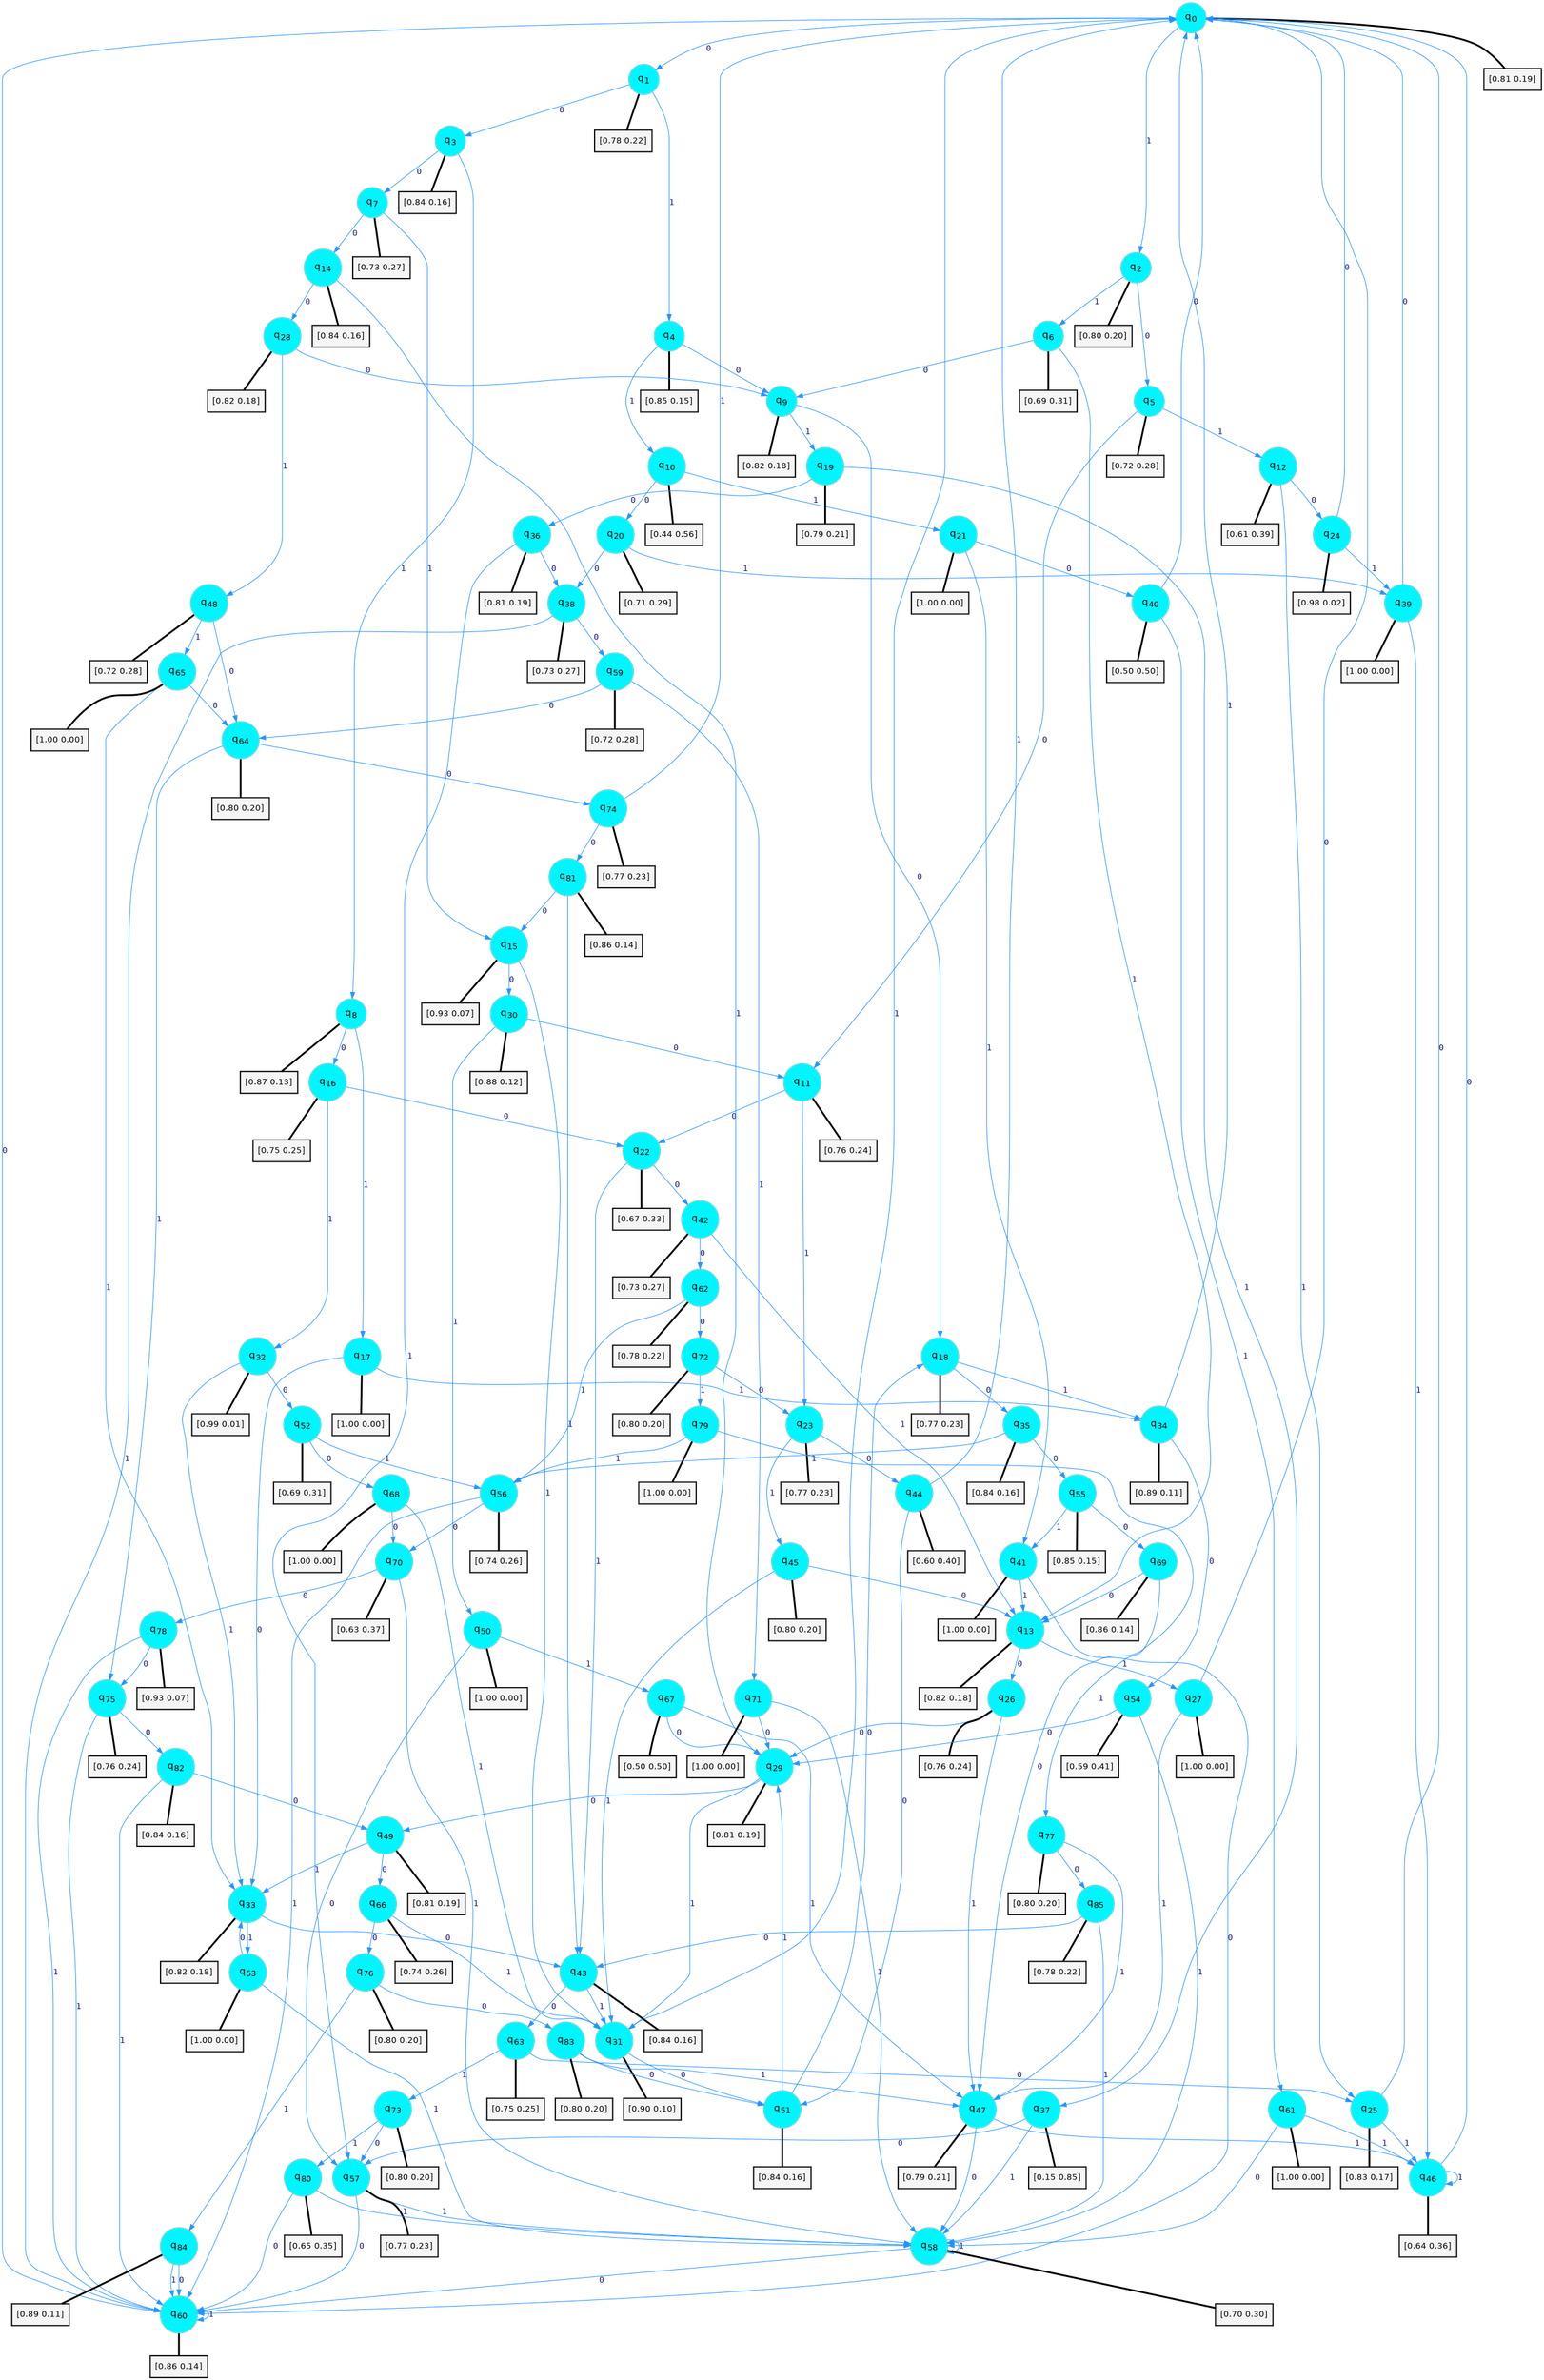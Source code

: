 digraph G {
graph [
bgcolor=transparent, dpi=300, rankdir=TD, size="40,25"];
node [
color=gray, fillcolor=turquoise1, fontcolor=black, fontname=Helvetica, fontsize=16, fontweight=bold, shape=circle, style=filled];
edge [
arrowsize=1, color=dodgerblue1, fontcolor=midnightblue, fontname=courier, fontweight=bold, penwidth=1, style=solid, weight=20];
0[label=<q<SUB>0</SUB>>];
1[label=<q<SUB>1</SUB>>];
2[label=<q<SUB>2</SUB>>];
3[label=<q<SUB>3</SUB>>];
4[label=<q<SUB>4</SUB>>];
5[label=<q<SUB>5</SUB>>];
6[label=<q<SUB>6</SUB>>];
7[label=<q<SUB>7</SUB>>];
8[label=<q<SUB>8</SUB>>];
9[label=<q<SUB>9</SUB>>];
10[label=<q<SUB>10</SUB>>];
11[label=<q<SUB>11</SUB>>];
12[label=<q<SUB>12</SUB>>];
13[label=<q<SUB>13</SUB>>];
14[label=<q<SUB>14</SUB>>];
15[label=<q<SUB>15</SUB>>];
16[label=<q<SUB>16</SUB>>];
17[label=<q<SUB>17</SUB>>];
18[label=<q<SUB>18</SUB>>];
19[label=<q<SUB>19</SUB>>];
20[label=<q<SUB>20</SUB>>];
21[label=<q<SUB>21</SUB>>];
22[label=<q<SUB>22</SUB>>];
23[label=<q<SUB>23</SUB>>];
24[label=<q<SUB>24</SUB>>];
25[label=<q<SUB>25</SUB>>];
26[label=<q<SUB>26</SUB>>];
27[label=<q<SUB>27</SUB>>];
28[label=<q<SUB>28</SUB>>];
29[label=<q<SUB>29</SUB>>];
30[label=<q<SUB>30</SUB>>];
31[label=<q<SUB>31</SUB>>];
32[label=<q<SUB>32</SUB>>];
33[label=<q<SUB>33</SUB>>];
34[label=<q<SUB>34</SUB>>];
35[label=<q<SUB>35</SUB>>];
36[label=<q<SUB>36</SUB>>];
37[label=<q<SUB>37</SUB>>];
38[label=<q<SUB>38</SUB>>];
39[label=<q<SUB>39</SUB>>];
40[label=<q<SUB>40</SUB>>];
41[label=<q<SUB>41</SUB>>];
42[label=<q<SUB>42</SUB>>];
43[label=<q<SUB>43</SUB>>];
44[label=<q<SUB>44</SUB>>];
45[label=<q<SUB>45</SUB>>];
46[label=<q<SUB>46</SUB>>];
47[label=<q<SUB>47</SUB>>];
48[label=<q<SUB>48</SUB>>];
49[label=<q<SUB>49</SUB>>];
50[label=<q<SUB>50</SUB>>];
51[label=<q<SUB>51</SUB>>];
52[label=<q<SUB>52</SUB>>];
53[label=<q<SUB>53</SUB>>];
54[label=<q<SUB>54</SUB>>];
55[label=<q<SUB>55</SUB>>];
56[label=<q<SUB>56</SUB>>];
57[label=<q<SUB>57</SUB>>];
58[label=<q<SUB>58</SUB>>];
59[label=<q<SUB>59</SUB>>];
60[label=<q<SUB>60</SUB>>];
61[label=<q<SUB>61</SUB>>];
62[label=<q<SUB>62</SUB>>];
63[label=<q<SUB>63</SUB>>];
64[label=<q<SUB>64</SUB>>];
65[label=<q<SUB>65</SUB>>];
66[label=<q<SUB>66</SUB>>];
67[label=<q<SUB>67</SUB>>];
68[label=<q<SUB>68</SUB>>];
69[label=<q<SUB>69</SUB>>];
70[label=<q<SUB>70</SUB>>];
71[label=<q<SUB>71</SUB>>];
72[label=<q<SUB>72</SUB>>];
73[label=<q<SUB>73</SUB>>];
74[label=<q<SUB>74</SUB>>];
75[label=<q<SUB>75</SUB>>];
76[label=<q<SUB>76</SUB>>];
77[label=<q<SUB>77</SUB>>];
78[label=<q<SUB>78</SUB>>];
79[label=<q<SUB>79</SUB>>];
80[label=<q<SUB>80</SUB>>];
81[label=<q<SUB>81</SUB>>];
82[label=<q<SUB>82</SUB>>];
83[label=<q<SUB>83</SUB>>];
84[label=<q<SUB>84</SUB>>];
85[label=<q<SUB>85</SUB>>];
86[label="[0.81 0.19]", shape=box,fontcolor=black, fontname=Helvetica, fontsize=14, penwidth=2, fillcolor=whitesmoke,color=black];
87[label="[0.78 0.22]", shape=box,fontcolor=black, fontname=Helvetica, fontsize=14, penwidth=2, fillcolor=whitesmoke,color=black];
88[label="[0.80 0.20]", shape=box,fontcolor=black, fontname=Helvetica, fontsize=14, penwidth=2, fillcolor=whitesmoke,color=black];
89[label="[0.84 0.16]", shape=box,fontcolor=black, fontname=Helvetica, fontsize=14, penwidth=2, fillcolor=whitesmoke,color=black];
90[label="[0.85 0.15]", shape=box,fontcolor=black, fontname=Helvetica, fontsize=14, penwidth=2, fillcolor=whitesmoke,color=black];
91[label="[0.72 0.28]", shape=box,fontcolor=black, fontname=Helvetica, fontsize=14, penwidth=2, fillcolor=whitesmoke,color=black];
92[label="[0.69 0.31]", shape=box,fontcolor=black, fontname=Helvetica, fontsize=14, penwidth=2, fillcolor=whitesmoke,color=black];
93[label="[0.73 0.27]", shape=box,fontcolor=black, fontname=Helvetica, fontsize=14, penwidth=2, fillcolor=whitesmoke,color=black];
94[label="[0.87 0.13]", shape=box,fontcolor=black, fontname=Helvetica, fontsize=14, penwidth=2, fillcolor=whitesmoke,color=black];
95[label="[0.82 0.18]", shape=box,fontcolor=black, fontname=Helvetica, fontsize=14, penwidth=2, fillcolor=whitesmoke,color=black];
96[label="[0.44 0.56]", shape=box,fontcolor=black, fontname=Helvetica, fontsize=14, penwidth=2, fillcolor=whitesmoke,color=black];
97[label="[0.76 0.24]", shape=box,fontcolor=black, fontname=Helvetica, fontsize=14, penwidth=2, fillcolor=whitesmoke,color=black];
98[label="[0.61 0.39]", shape=box,fontcolor=black, fontname=Helvetica, fontsize=14, penwidth=2, fillcolor=whitesmoke,color=black];
99[label="[0.82 0.18]", shape=box,fontcolor=black, fontname=Helvetica, fontsize=14, penwidth=2, fillcolor=whitesmoke,color=black];
100[label="[0.84 0.16]", shape=box,fontcolor=black, fontname=Helvetica, fontsize=14, penwidth=2, fillcolor=whitesmoke,color=black];
101[label="[0.93 0.07]", shape=box,fontcolor=black, fontname=Helvetica, fontsize=14, penwidth=2, fillcolor=whitesmoke,color=black];
102[label="[0.75 0.25]", shape=box,fontcolor=black, fontname=Helvetica, fontsize=14, penwidth=2, fillcolor=whitesmoke,color=black];
103[label="[1.00 0.00]", shape=box,fontcolor=black, fontname=Helvetica, fontsize=14, penwidth=2, fillcolor=whitesmoke,color=black];
104[label="[0.77 0.23]", shape=box,fontcolor=black, fontname=Helvetica, fontsize=14, penwidth=2, fillcolor=whitesmoke,color=black];
105[label="[0.79 0.21]", shape=box,fontcolor=black, fontname=Helvetica, fontsize=14, penwidth=2, fillcolor=whitesmoke,color=black];
106[label="[0.71 0.29]", shape=box,fontcolor=black, fontname=Helvetica, fontsize=14, penwidth=2, fillcolor=whitesmoke,color=black];
107[label="[1.00 0.00]", shape=box,fontcolor=black, fontname=Helvetica, fontsize=14, penwidth=2, fillcolor=whitesmoke,color=black];
108[label="[0.67 0.33]", shape=box,fontcolor=black, fontname=Helvetica, fontsize=14, penwidth=2, fillcolor=whitesmoke,color=black];
109[label="[0.77 0.23]", shape=box,fontcolor=black, fontname=Helvetica, fontsize=14, penwidth=2, fillcolor=whitesmoke,color=black];
110[label="[0.98 0.02]", shape=box,fontcolor=black, fontname=Helvetica, fontsize=14, penwidth=2, fillcolor=whitesmoke,color=black];
111[label="[0.83 0.17]", shape=box,fontcolor=black, fontname=Helvetica, fontsize=14, penwidth=2, fillcolor=whitesmoke,color=black];
112[label="[0.76 0.24]", shape=box,fontcolor=black, fontname=Helvetica, fontsize=14, penwidth=2, fillcolor=whitesmoke,color=black];
113[label="[1.00 0.00]", shape=box,fontcolor=black, fontname=Helvetica, fontsize=14, penwidth=2, fillcolor=whitesmoke,color=black];
114[label="[0.82 0.18]", shape=box,fontcolor=black, fontname=Helvetica, fontsize=14, penwidth=2, fillcolor=whitesmoke,color=black];
115[label="[0.81 0.19]", shape=box,fontcolor=black, fontname=Helvetica, fontsize=14, penwidth=2, fillcolor=whitesmoke,color=black];
116[label="[0.88 0.12]", shape=box,fontcolor=black, fontname=Helvetica, fontsize=14, penwidth=2, fillcolor=whitesmoke,color=black];
117[label="[0.90 0.10]", shape=box,fontcolor=black, fontname=Helvetica, fontsize=14, penwidth=2, fillcolor=whitesmoke,color=black];
118[label="[0.99 0.01]", shape=box,fontcolor=black, fontname=Helvetica, fontsize=14, penwidth=2, fillcolor=whitesmoke,color=black];
119[label="[0.82 0.18]", shape=box,fontcolor=black, fontname=Helvetica, fontsize=14, penwidth=2, fillcolor=whitesmoke,color=black];
120[label="[0.89 0.11]", shape=box,fontcolor=black, fontname=Helvetica, fontsize=14, penwidth=2, fillcolor=whitesmoke,color=black];
121[label="[0.84 0.16]", shape=box,fontcolor=black, fontname=Helvetica, fontsize=14, penwidth=2, fillcolor=whitesmoke,color=black];
122[label="[0.81 0.19]", shape=box,fontcolor=black, fontname=Helvetica, fontsize=14, penwidth=2, fillcolor=whitesmoke,color=black];
123[label="[0.15 0.85]", shape=box,fontcolor=black, fontname=Helvetica, fontsize=14, penwidth=2, fillcolor=whitesmoke,color=black];
124[label="[0.73 0.27]", shape=box,fontcolor=black, fontname=Helvetica, fontsize=14, penwidth=2, fillcolor=whitesmoke,color=black];
125[label="[1.00 0.00]", shape=box,fontcolor=black, fontname=Helvetica, fontsize=14, penwidth=2, fillcolor=whitesmoke,color=black];
126[label="[0.50 0.50]", shape=box,fontcolor=black, fontname=Helvetica, fontsize=14, penwidth=2, fillcolor=whitesmoke,color=black];
127[label="[1.00 0.00]", shape=box,fontcolor=black, fontname=Helvetica, fontsize=14, penwidth=2, fillcolor=whitesmoke,color=black];
128[label="[0.73 0.27]", shape=box,fontcolor=black, fontname=Helvetica, fontsize=14, penwidth=2, fillcolor=whitesmoke,color=black];
129[label="[0.84 0.16]", shape=box,fontcolor=black, fontname=Helvetica, fontsize=14, penwidth=2, fillcolor=whitesmoke,color=black];
130[label="[0.60 0.40]", shape=box,fontcolor=black, fontname=Helvetica, fontsize=14, penwidth=2, fillcolor=whitesmoke,color=black];
131[label="[0.80 0.20]", shape=box,fontcolor=black, fontname=Helvetica, fontsize=14, penwidth=2, fillcolor=whitesmoke,color=black];
132[label="[0.64 0.36]", shape=box,fontcolor=black, fontname=Helvetica, fontsize=14, penwidth=2, fillcolor=whitesmoke,color=black];
133[label="[0.79 0.21]", shape=box,fontcolor=black, fontname=Helvetica, fontsize=14, penwidth=2, fillcolor=whitesmoke,color=black];
134[label="[0.72 0.28]", shape=box,fontcolor=black, fontname=Helvetica, fontsize=14, penwidth=2, fillcolor=whitesmoke,color=black];
135[label="[0.81 0.19]", shape=box,fontcolor=black, fontname=Helvetica, fontsize=14, penwidth=2, fillcolor=whitesmoke,color=black];
136[label="[1.00 0.00]", shape=box,fontcolor=black, fontname=Helvetica, fontsize=14, penwidth=2, fillcolor=whitesmoke,color=black];
137[label="[0.84 0.16]", shape=box,fontcolor=black, fontname=Helvetica, fontsize=14, penwidth=2, fillcolor=whitesmoke,color=black];
138[label="[0.69 0.31]", shape=box,fontcolor=black, fontname=Helvetica, fontsize=14, penwidth=2, fillcolor=whitesmoke,color=black];
139[label="[1.00 0.00]", shape=box,fontcolor=black, fontname=Helvetica, fontsize=14, penwidth=2, fillcolor=whitesmoke,color=black];
140[label="[0.59 0.41]", shape=box,fontcolor=black, fontname=Helvetica, fontsize=14, penwidth=2, fillcolor=whitesmoke,color=black];
141[label="[0.85 0.15]", shape=box,fontcolor=black, fontname=Helvetica, fontsize=14, penwidth=2, fillcolor=whitesmoke,color=black];
142[label="[0.74 0.26]", shape=box,fontcolor=black, fontname=Helvetica, fontsize=14, penwidth=2, fillcolor=whitesmoke,color=black];
143[label="[0.77 0.23]", shape=box,fontcolor=black, fontname=Helvetica, fontsize=14, penwidth=2, fillcolor=whitesmoke,color=black];
144[label="[0.70 0.30]", shape=box,fontcolor=black, fontname=Helvetica, fontsize=14, penwidth=2, fillcolor=whitesmoke,color=black];
145[label="[0.72 0.28]", shape=box,fontcolor=black, fontname=Helvetica, fontsize=14, penwidth=2, fillcolor=whitesmoke,color=black];
146[label="[0.86 0.14]", shape=box,fontcolor=black, fontname=Helvetica, fontsize=14, penwidth=2, fillcolor=whitesmoke,color=black];
147[label="[1.00 0.00]", shape=box,fontcolor=black, fontname=Helvetica, fontsize=14, penwidth=2, fillcolor=whitesmoke,color=black];
148[label="[0.78 0.22]", shape=box,fontcolor=black, fontname=Helvetica, fontsize=14, penwidth=2, fillcolor=whitesmoke,color=black];
149[label="[0.75 0.25]", shape=box,fontcolor=black, fontname=Helvetica, fontsize=14, penwidth=2, fillcolor=whitesmoke,color=black];
150[label="[0.80 0.20]", shape=box,fontcolor=black, fontname=Helvetica, fontsize=14, penwidth=2, fillcolor=whitesmoke,color=black];
151[label="[1.00 0.00]", shape=box,fontcolor=black, fontname=Helvetica, fontsize=14, penwidth=2, fillcolor=whitesmoke,color=black];
152[label="[0.74 0.26]", shape=box,fontcolor=black, fontname=Helvetica, fontsize=14, penwidth=2, fillcolor=whitesmoke,color=black];
153[label="[0.50 0.50]", shape=box,fontcolor=black, fontname=Helvetica, fontsize=14, penwidth=2, fillcolor=whitesmoke,color=black];
154[label="[1.00 0.00]", shape=box,fontcolor=black, fontname=Helvetica, fontsize=14, penwidth=2, fillcolor=whitesmoke,color=black];
155[label="[0.86 0.14]", shape=box,fontcolor=black, fontname=Helvetica, fontsize=14, penwidth=2, fillcolor=whitesmoke,color=black];
156[label="[0.63 0.37]", shape=box,fontcolor=black, fontname=Helvetica, fontsize=14, penwidth=2, fillcolor=whitesmoke,color=black];
157[label="[1.00 0.00]", shape=box,fontcolor=black, fontname=Helvetica, fontsize=14, penwidth=2, fillcolor=whitesmoke,color=black];
158[label="[0.80 0.20]", shape=box,fontcolor=black, fontname=Helvetica, fontsize=14, penwidth=2, fillcolor=whitesmoke,color=black];
159[label="[0.80 0.20]", shape=box,fontcolor=black, fontname=Helvetica, fontsize=14, penwidth=2, fillcolor=whitesmoke,color=black];
160[label="[0.77 0.23]", shape=box,fontcolor=black, fontname=Helvetica, fontsize=14, penwidth=2, fillcolor=whitesmoke,color=black];
161[label="[0.76 0.24]", shape=box,fontcolor=black, fontname=Helvetica, fontsize=14, penwidth=2, fillcolor=whitesmoke,color=black];
162[label="[0.80 0.20]", shape=box,fontcolor=black, fontname=Helvetica, fontsize=14, penwidth=2, fillcolor=whitesmoke,color=black];
163[label="[0.80 0.20]", shape=box,fontcolor=black, fontname=Helvetica, fontsize=14, penwidth=2, fillcolor=whitesmoke,color=black];
164[label="[0.93 0.07]", shape=box,fontcolor=black, fontname=Helvetica, fontsize=14, penwidth=2, fillcolor=whitesmoke,color=black];
165[label="[1.00 0.00]", shape=box,fontcolor=black, fontname=Helvetica, fontsize=14, penwidth=2, fillcolor=whitesmoke,color=black];
166[label="[0.65 0.35]", shape=box,fontcolor=black, fontname=Helvetica, fontsize=14, penwidth=2, fillcolor=whitesmoke,color=black];
167[label="[0.86 0.14]", shape=box,fontcolor=black, fontname=Helvetica, fontsize=14, penwidth=2, fillcolor=whitesmoke,color=black];
168[label="[0.84 0.16]", shape=box,fontcolor=black, fontname=Helvetica, fontsize=14, penwidth=2, fillcolor=whitesmoke,color=black];
169[label="[0.80 0.20]", shape=box,fontcolor=black, fontname=Helvetica, fontsize=14, penwidth=2, fillcolor=whitesmoke,color=black];
170[label="[0.89 0.11]", shape=box,fontcolor=black, fontname=Helvetica, fontsize=14, penwidth=2, fillcolor=whitesmoke,color=black];
171[label="[0.78 0.22]", shape=box,fontcolor=black, fontname=Helvetica, fontsize=14, penwidth=2, fillcolor=whitesmoke,color=black];
0->1 [label=0];
0->2 [label=1];
0->86 [arrowhead=none, penwidth=3,color=black];
1->3 [label=0];
1->4 [label=1];
1->87 [arrowhead=none, penwidth=3,color=black];
2->5 [label=0];
2->6 [label=1];
2->88 [arrowhead=none, penwidth=3,color=black];
3->7 [label=0];
3->8 [label=1];
3->89 [arrowhead=none, penwidth=3,color=black];
4->9 [label=0];
4->10 [label=1];
4->90 [arrowhead=none, penwidth=3,color=black];
5->11 [label=0];
5->12 [label=1];
5->91 [arrowhead=none, penwidth=3,color=black];
6->9 [label=0];
6->13 [label=1];
6->92 [arrowhead=none, penwidth=3,color=black];
7->14 [label=0];
7->15 [label=1];
7->93 [arrowhead=none, penwidth=3,color=black];
8->16 [label=0];
8->17 [label=1];
8->94 [arrowhead=none, penwidth=3,color=black];
9->18 [label=0];
9->19 [label=1];
9->95 [arrowhead=none, penwidth=3,color=black];
10->20 [label=0];
10->21 [label=1];
10->96 [arrowhead=none, penwidth=3,color=black];
11->22 [label=0];
11->23 [label=1];
11->97 [arrowhead=none, penwidth=3,color=black];
12->24 [label=0];
12->25 [label=1];
12->98 [arrowhead=none, penwidth=3,color=black];
13->26 [label=0];
13->27 [label=1];
13->99 [arrowhead=none, penwidth=3,color=black];
14->28 [label=0];
14->29 [label=1];
14->100 [arrowhead=none, penwidth=3,color=black];
15->30 [label=0];
15->31 [label=1];
15->101 [arrowhead=none, penwidth=3,color=black];
16->22 [label=0];
16->32 [label=1];
16->102 [arrowhead=none, penwidth=3,color=black];
17->33 [label=0];
17->34 [label=1];
17->103 [arrowhead=none, penwidth=3,color=black];
18->35 [label=0];
18->34 [label=1];
18->104 [arrowhead=none, penwidth=3,color=black];
19->36 [label=0];
19->37 [label=1];
19->105 [arrowhead=none, penwidth=3,color=black];
20->38 [label=0];
20->39 [label=1];
20->106 [arrowhead=none, penwidth=3,color=black];
21->40 [label=0];
21->41 [label=1];
21->107 [arrowhead=none, penwidth=3,color=black];
22->42 [label=0];
22->43 [label=1];
22->108 [arrowhead=none, penwidth=3,color=black];
23->44 [label=0];
23->45 [label=1];
23->109 [arrowhead=none, penwidth=3,color=black];
24->0 [label=0];
24->39 [label=1];
24->110 [arrowhead=none, penwidth=3,color=black];
25->0 [label=0];
25->46 [label=1];
25->111 [arrowhead=none, penwidth=3,color=black];
26->29 [label=0];
26->47 [label=1];
26->112 [arrowhead=none, penwidth=3,color=black];
27->0 [label=0];
27->47 [label=1];
27->113 [arrowhead=none, penwidth=3,color=black];
28->9 [label=0];
28->48 [label=1];
28->114 [arrowhead=none, penwidth=3,color=black];
29->49 [label=0];
29->31 [label=1];
29->115 [arrowhead=none, penwidth=3,color=black];
30->11 [label=0];
30->50 [label=1];
30->116 [arrowhead=none, penwidth=3,color=black];
31->51 [label=0];
31->0 [label=1];
31->117 [arrowhead=none, penwidth=3,color=black];
32->52 [label=0];
32->33 [label=1];
32->118 [arrowhead=none, penwidth=3,color=black];
33->43 [label=0];
33->53 [label=1];
33->119 [arrowhead=none, penwidth=3,color=black];
34->54 [label=0];
34->0 [label=1];
34->120 [arrowhead=none, penwidth=3,color=black];
35->55 [label=0];
35->56 [label=1];
35->121 [arrowhead=none, penwidth=3,color=black];
36->38 [label=0];
36->57 [label=1];
36->122 [arrowhead=none, penwidth=3,color=black];
37->57 [label=0];
37->58 [label=1];
37->123 [arrowhead=none, penwidth=3,color=black];
38->59 [label=0];
38->60 [label=1];
38->124 [arrowhead=none, penwidth=3,color=black];
39->0 [label=0];
39->46 [label=1];
39->125 [arrowhead=none, penwidth=3,color=black];
40->0 [label=0];
40->61 [label=1];
40->126 [arrowhead=none, penwidth=3,color=black];
41->60 [label=0];
41->13 [label=1];
41->127 [arrowhead=none, penwidth=3,color=black];
42->62 [label=0];
42->13 [label=1];
42->128 [arrowhead=none, penwidth=3,color=black];
43->63 [label=0];
43->31 [label=1];
43->129 [arrowhead=none, penwidth=3,color=black];
44->51 [label=0];
44->0 [label=1];
44->130 [arrowhead=none, penwidth=3,color=black];
45->13 [label=0];
45->31 [label=1];
45->131 [arrowhead=none, penwidth=3,color=black];
46->0 [label=0];
46->46 [label=1];
46->132 [arrowhead=none, penwidth=3,color=black];
47->58 [label=0];
47->46 [label=1];
47->133 [arrowhead=none, penwidth=3,color=black];
48->64 [label=0];
48->65 [label=1];
48->134 [arrowhead=none, penwidth=3,color=black];
49->66 [label=0];
49->33 [label=1];
49->135 [arrowhead=none, penwidth=3,color=black];
50->57 [label=0];
50->67 [label=1];
50->136 [arrowhead=none, penwidth=3,color=black];
51->18 [label=0];
51->29 [label=1];
51->137 [arrowhead=none, penwidth=3,color=black];
52->68 [label=0];
52->56 [label=1];
52->138 [arrowhead=none, penwidth=3,color=black];
53->33 [label=0];
53->58 [label=1];
53->139 [arrowhead=none, penwidth=3,color=black];
54->29 [label=0];
54->58 [label=1];
54->140 [arrowhead=none, penwidth=3,color=black];
55->69 [label=0];
55->41 [label=1];
55->141 [arrowhead=none, penwidth=3,color=black];
56->70 [label=0];
56->60 [label=1];
56->142 [arrowhead=none, penwidth=3,color=black];
57->60 [label=0];
57->58 [label=1];
57->143 [arrowhead=none, penwidth=3,color=black];
58->60 [label=0];
58->58 [label=1];
58->144 [arrowhead=none, penwidth=3,color=black];
59->64 [label=0];
59->71 [label=1];
59->145 [arrowhead=none, penwidth=3,color=black];
60->0 [label=0];
60->60 [label=1];
60->146 [arrowhead=none, penwidth=3,color=black];
61->58 [label=0];
61->46 [label=1];
61->147 [arrowhead=none, penwidth=3,color=black];
62->72 [label=0];
62->56 [label=1];
62->148 [arrowhead=none, penwidth=3,color=black];
63->25 [label=0];
63->73 [label=1];
63->149 [arrowhead=none, penwidth=3,color=black];
64->74 [label=0];
64->75 [label=1];
64->150 [arrowhead=none, penwidth=3,color=black];
65->64 [label=0];
65->33 [label=1];
65->151 [arrowhead=none, penwidth=3,color=black];
66->76 [label=0];
66->31 [label=1];
66->152 [arrowhead=none, penwidth=3,color=black];
67->29 [label=0];
67->47 [label=1];
67->153 [arrowhead=none, penwidth=3,color=black];
68->70 [label=0];
68->31 [label=1];
68->154 [arrowhead=none, penwidth=3,color=black];
69->13 [label=0];
69->77 [label=1];
69->155 [arrowhead=none, penwidth=3,color=black];
70->78 [label=0];
70->58 [label=1];
70->156 [arrowhead=none, penwidth=3,color=black];
71->29 [label=0];
71->58 [label=1];
71->157 [arrowhead=none, penwidth=3,color=black];
72->23 [label=0];
72->79 [label=1];
72->158 [arrowhead=none, penwidth=3,color=black];
73->57 [label=0];
73->80 [label=1];
73->159 [arrowhead=none, penwidth=3,color=black];
74->81 [label=0];
74->0 [label=1];
74->160 [arrowhead=none, penwidth=3,color=black];
75->82 [label=0];
75->60 [label=1];
75->161 [arrowhead=none, penwidth=3,color=black];
76->83 [label=0];
76->84 [label=1];
76->162 [arrowhead=none, penwidth=3,color=black];
77->85 [label=0];
77->47 [label=1];
77->163 [arrowhead=none, penwidth=3,color=black];
78->75 [label=0];
78->60 [label=1];
78->164 [arrowhead=none, penwidth=3,color=black];
79->47 [label=0];
79->56 [label=1];
79->165 [arrowhead=none, penwidth=3,color=black];
80->60 [label=0];
80->58 [label=1];
80->166 [arrowhead=none, penwidth=3,color=black];
81->15 [label=0];
81->43 [label=1];
81->167 [arrowhead=none, penwidth=3,color=black];
82->49 [label=0];
82->60 [label=1];
82->168 [arrowhead=none, penwidth=3,color=black];
83->51 [label=0];
83->47 [label=1];
83->169 [arrowhead=none, penwidth=3,color=black];
84->60 [label=0];
84->60 [label=1];
84->170 [arrowhead=none, penwidth=3,color=black];
85->43 [label=0];
85->58 [label=1];
85->171 [arrowhead=none, penwidth=3,color=black];
}
